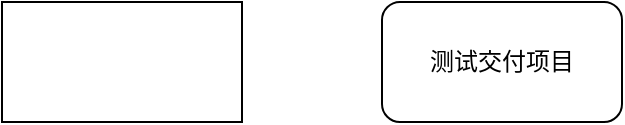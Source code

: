 <mxfile version="20.3.6" type="github">
  <diagram id="H44H7_iWvHATmT_6z4R7" name="第 1 页">
    <mxGraphModel dx="1146" dy="519" grid="1" gridSize="10" guides="1" tooltips="1" connect="1" arrows="1" fold="1" page="1" pageScale="1" pageWidth="827" pageHeight="1169" math="0" shadow="0">
      <root>
        <mxCell id="0" />
        <mxCell id="1" parent="0" />
        <mxCell id="TX0WCnGdg8a3UXpxRX2t-2" value="测试交付项目" style="rounded=1;whiteSpace=wrap;html=1;" vertex="1" parent="1">
          <mxGeometry x="350" y="170" width="120" height="60" as="geometry" />
        </mxCell>
        <mxCell id="TX0WCnGdg8a3UXpxRX2t-3" value="" style="rounded=0;whiteSpace=wrap;html=1;" vertex="1" parent="1">
          <mxGeometry x="160" y="170" width="120" height="60" as="geometry" />
        </mxCell>
      </root>
    </mxGraphModel>
  </diagram>
</mxfile>
